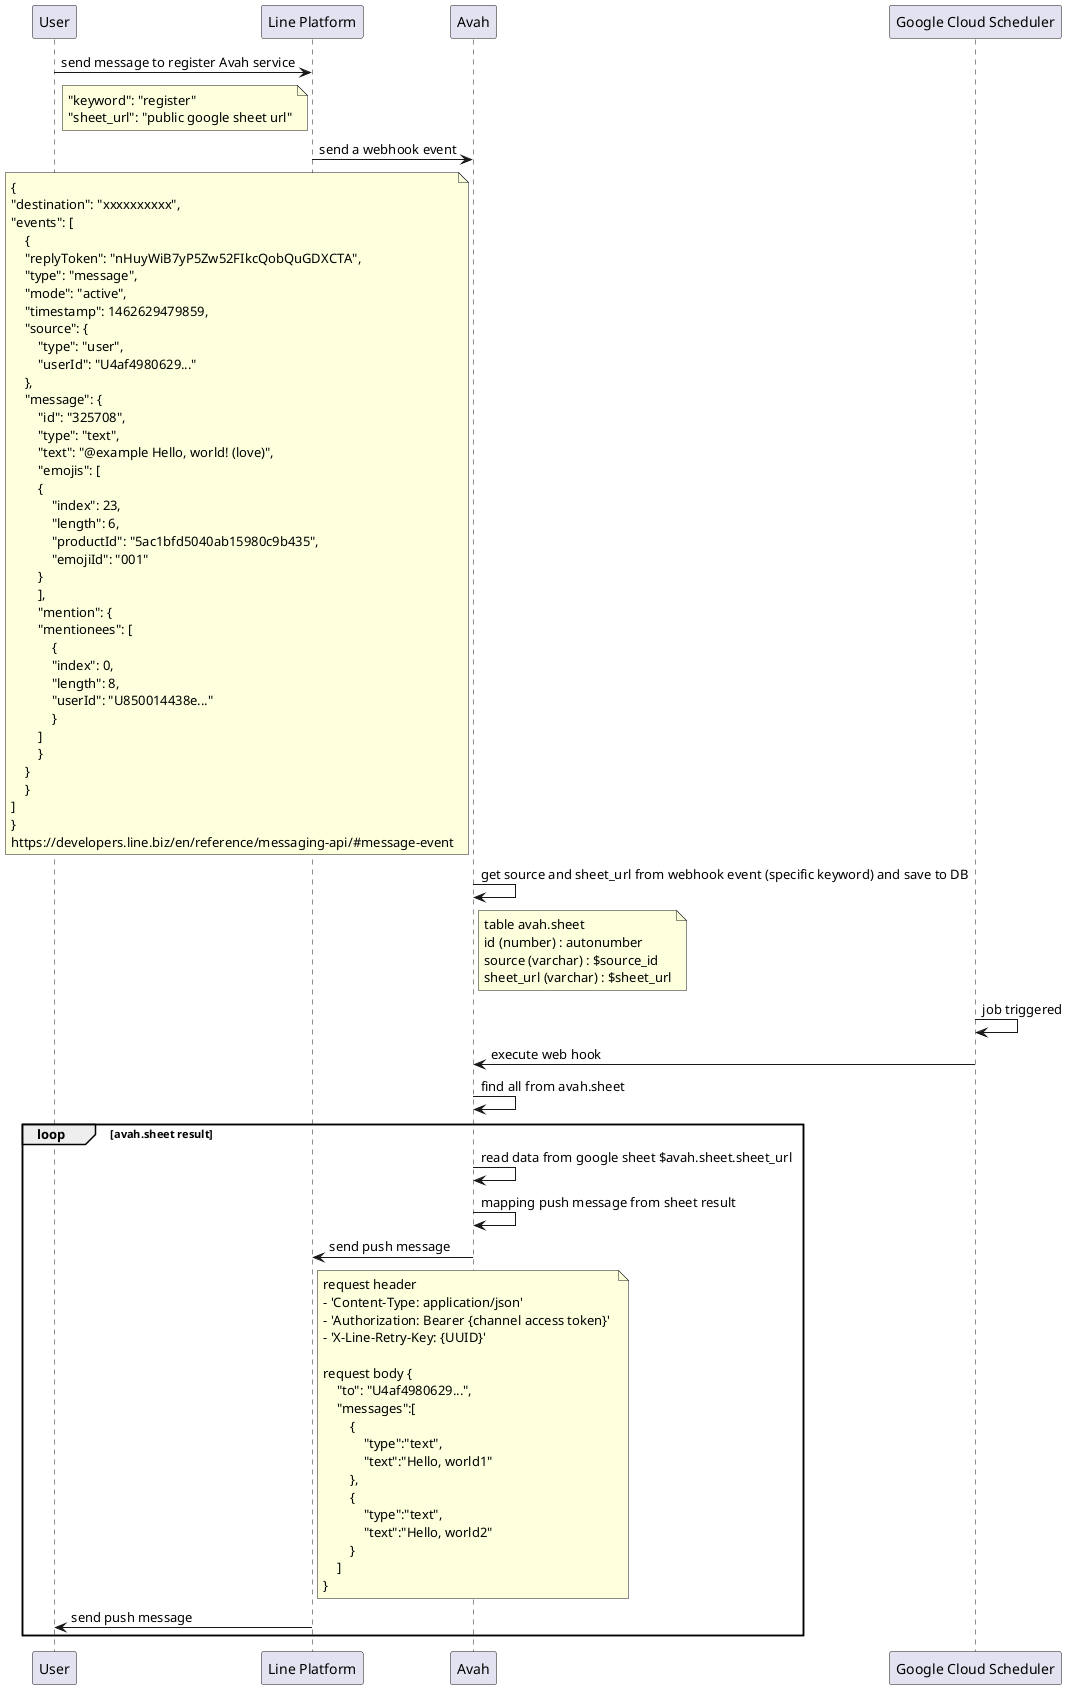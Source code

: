 @startuml Avah
"User" -> "Line Platform": send message to register Avah service
note left "Line Platform"
    "keyword": "register"
    "sheet_url": "public google sheet url"
end note
"Line Platform" -> "Avah": send a webhook event
note left "Avah"
    {
    "destination": "xxxxxxxxxx",
    "events": [
        {
        "replyToken": "nHuyWiB7yP5Zw52FIkcQobQuGDXCTA",
        "type": "message",
        "mode": "active",
        "timestamp": 1462629479859,
        "source": {
            "type": "user",
            "userId": "U4af4980629..."
        },
        "message": {
            "id": "325708",
            "type": "text",
            "text": "@example Hello, world! (love)",
            "emojis": [
            {
                "index": 23,
                "length": 6,
                "productId": "5ac1bfd5040ab15980c9b435",
                "emojiId": "001"
            }
            ],
            "mention": {
            "mentionees": [
                {
                "index": 0,
                "length": 8,
                "userId": "U850014438e..."
                }
            ]
            }
        }
        }
    ]
    }
    https://developers.line.biz/en/reference/messaging-api/#message-event
end note
"Avah" -> "Avah": get source and sheet_url from webhook event (specific keyword) and save to DB
note right "Avah"
    table avah.sheet
    id (number) : autonumber
    source (varchar) : $source_id
    sheet_url (varchar) : $sheet_url
end note

"Google Cloud Scheduler" -> "Google Cloud Scheduler": job triggered
"Google Cloud Scheduler" -> "Avah": execute web hook
"Avah" -> "Avah": find all from avah.sheet
loop avah.sheet result
"Avah" -> "Avah": read data from google sheet $avah.sheet.sheet_url
"Avah" -> "Avah": mapping push message from sheet result
"Avah" -> "Line Platform": send push message
note right "Line Platform"
request header 
- 'Content-Type: application/json' 
- 'Authorization: Bearer {channel access token}' 
- 'X-Line-Retry-Key: {UUID}' 

request body {
    "to": "U4af4980629...",
    "messages":[
        {
            "type":"text",
            "text":"Hello, world1"
        },
        {
            "type":"text",
            "text":"Hello, world2"
        }
    ]
}
end note

"Line Platform" -> "User": send push message
end 

@enduml